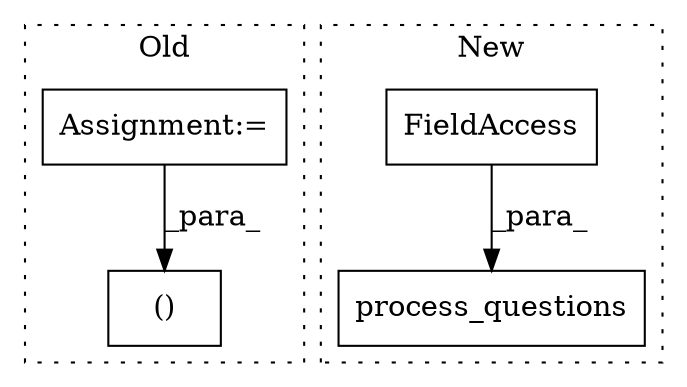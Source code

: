 digraph G {
subgraph cluster0 {
1 [label="()" a="106" s="8579" l="33" shape="box"];
4 [label="Assignment:=" a="7" s="8123" l="1" shape="box"];
label = "Old";
style="dotted";
}
subgraph cluster1 {
2 [label="process_questions" a="32" s="8973,8999" l="18,1" shape="box"];
3 [label="FieldAccess" a="22" s="8991" l="8" shape="box"];
label = "New";
style="dotted";
}
3 -> 2 [label="_para_"];
4 -> 1 [label="_para_"];
}